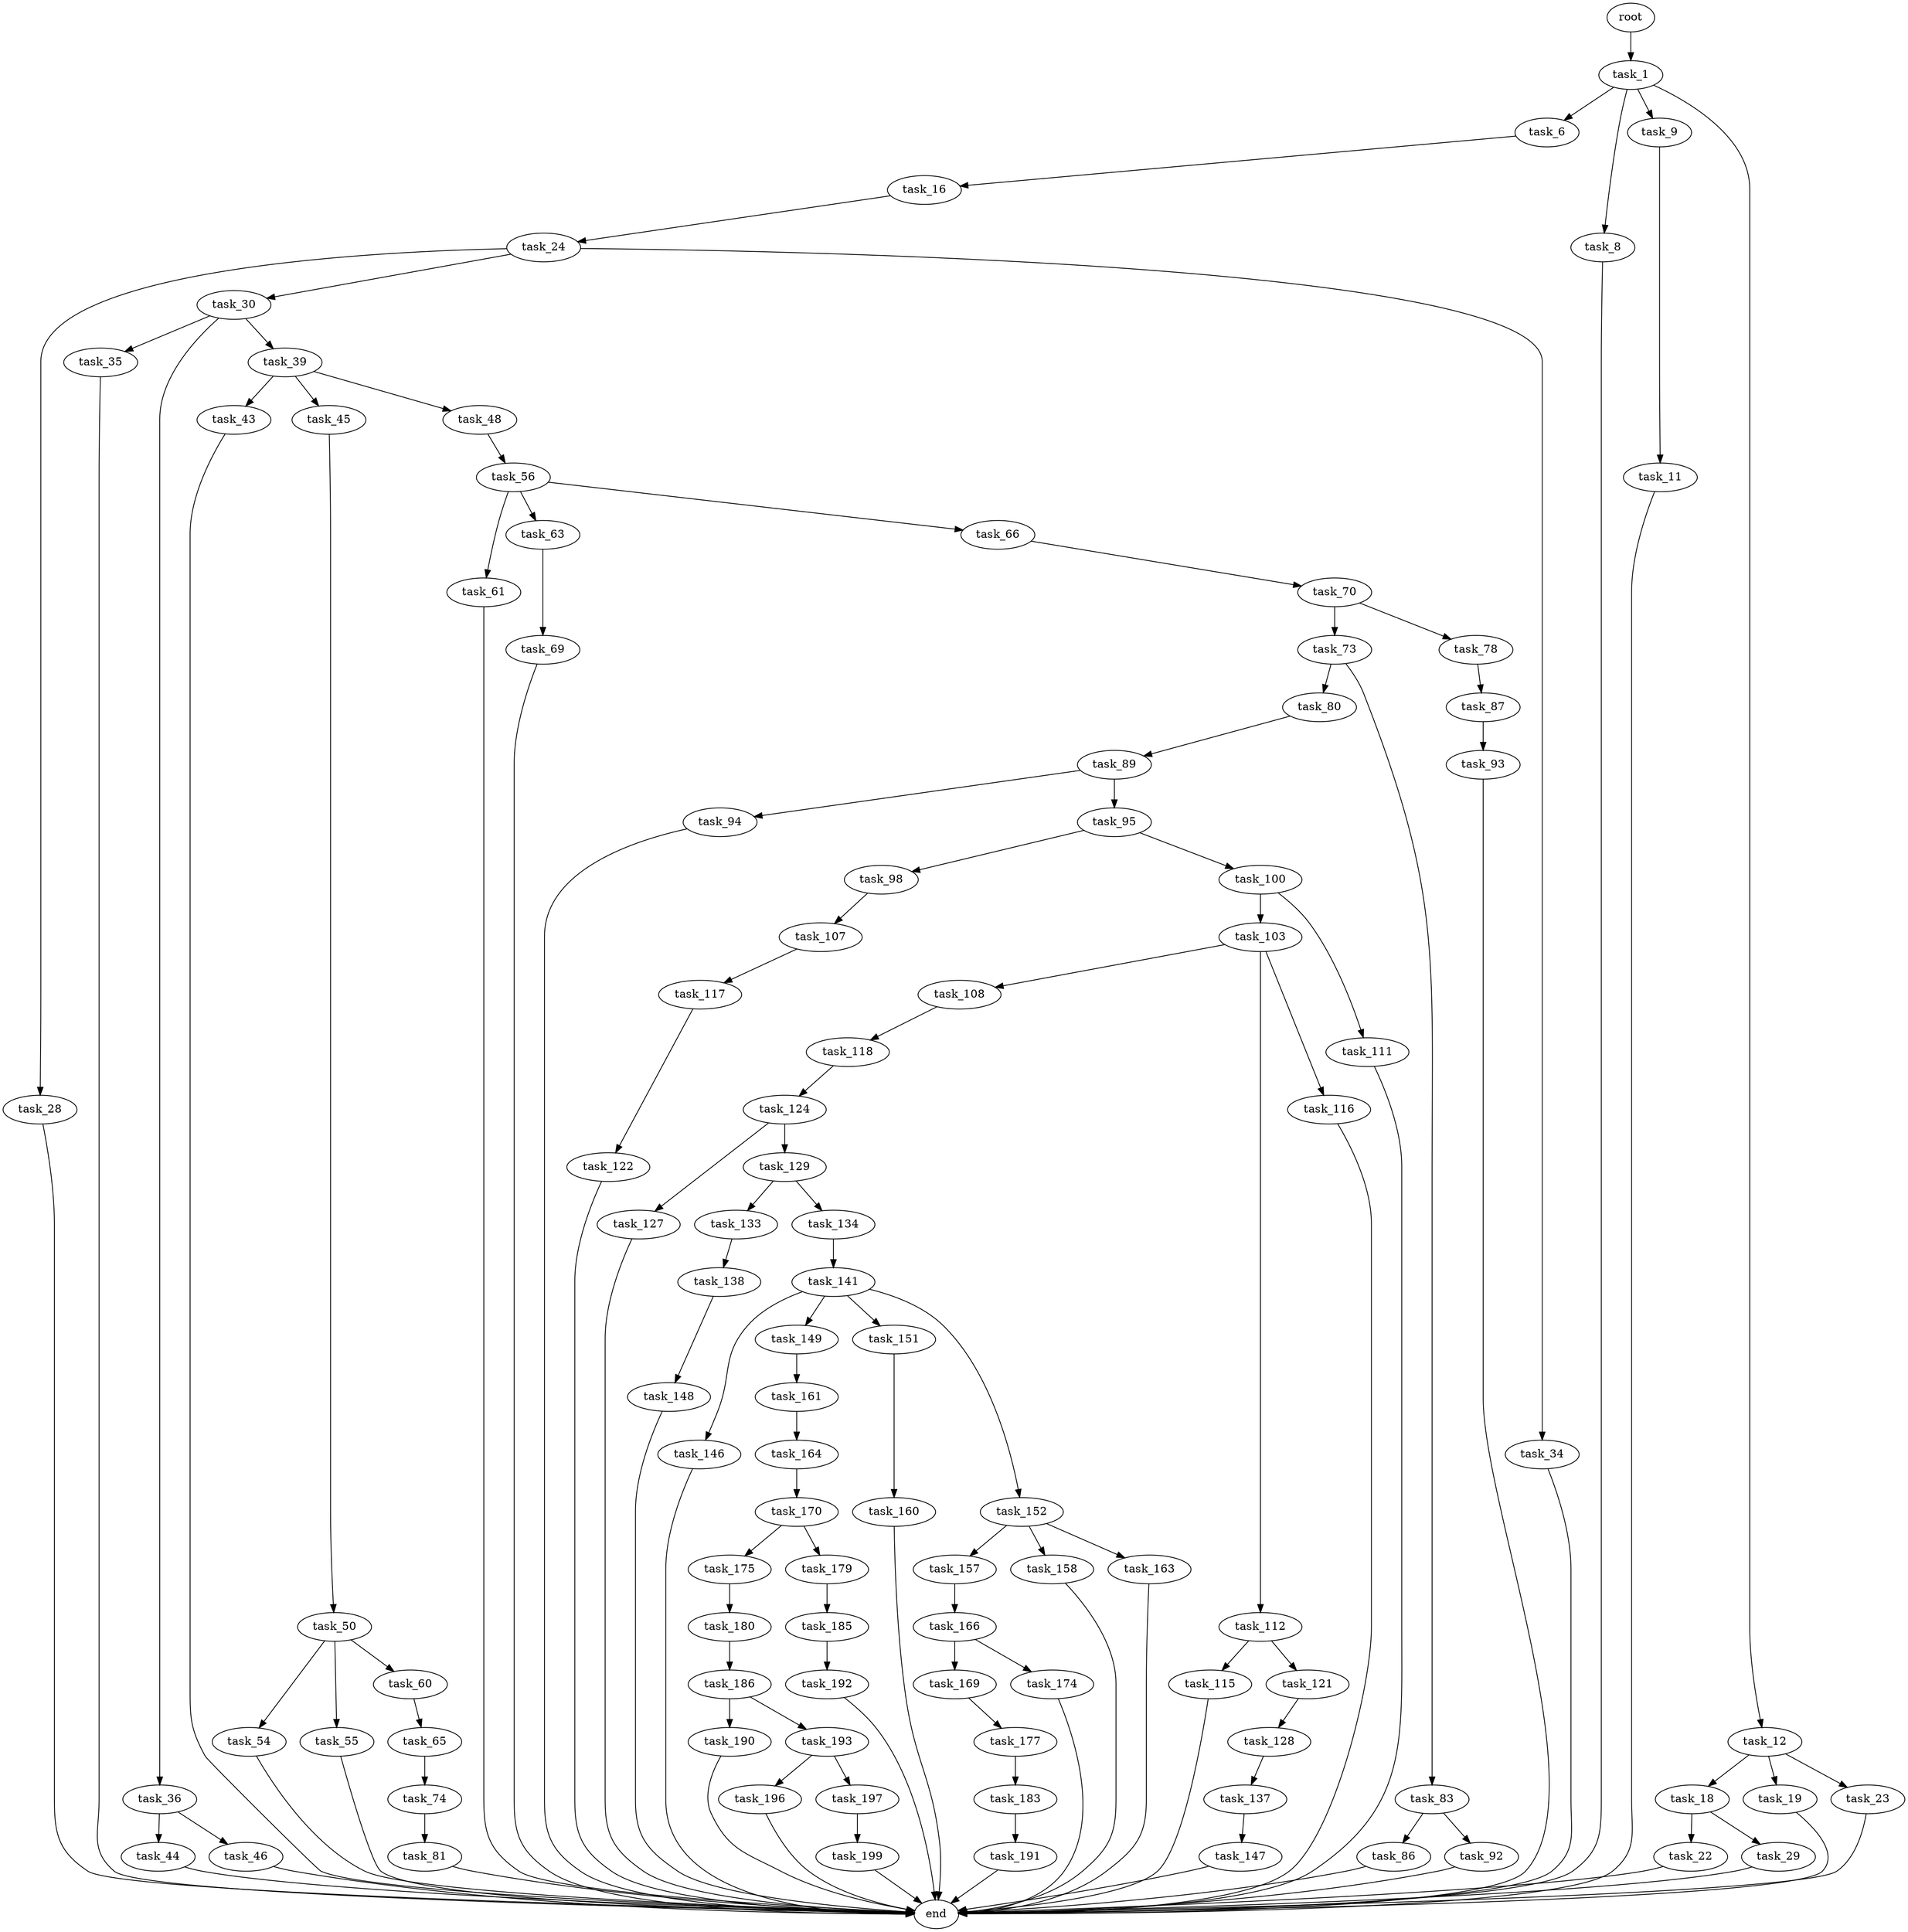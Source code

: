 digraph G {
  root [size="0.000000"];
  task_1 [size="514521740854.000000"];
  task_6 [size="8589934592.000000"];
  task_8 [size="368293445632.000000"];
  task_9 [size="68719476736.000000"];
  task_11 [size="6284877968.000000"];
  task_12 [size="28991029248.000000"];
  task_16 [size="58387671359.000000"];
  task_18 [size="1073741824000.000000"];
  task_19 [size="549755813888.000000"];
  task_22 [size="8589934592.000000"];
  task_23 [size="2825610151.000000"];
  task_24 [size="5770455596.000000"];
  task_28 [size="1831735996.000000"];
  task_29 [size="981001555449.000000"];
  task_30 [size="232358083243.000000"];
  task_34 [size="1073741824000.000000"];
  task_35 [size="35882864632.000000"];
  task_36 [size="170172081680.000000"];
  task_39 [size="2235886564.000000"];
  task_43 [size="134217728000.000000"];
  task_44 [size="549755813888.000000"];
  task_45 [size="4691596166.000000"];
  task_46 [size="153170358784.000000"];
  task_48 [size="240602706394.000000"];
  task_50 [size="68719476736.000000"];
  task_54 [size="24847919015.000000"];
  task_55 [size="200584838485.000000"];
  task_56 [size="11962580849.000000"];
  task_60 [size="1519840908.000000"];
  task_61 [size="368293445632.000000"];
  task_63 [size="782757789696.000000"];
  task_65 [size="1656635768.000000"];
  task_66 [size="12659575931.000000"];
  task_69 [size="5508462060.000000"];
  task_70 [size="11804177028.000000"];
  task_73 [size="23559966884.000000"];
  task_74 [size="782757789696.000000"];
  task_78 [size="368293445632.000000"];
  task_80 [size="715137608873.000000"];
  task_81 [size="483250105444.000000"];
  task_83 [size="1145198777206.000000"];
  task_86 [size="134217728000.000000"];
  task_87 [size="549755813888.000000"];
  task_89 [size="549755813888.000000"];
  task_92 [size="62430179483.000000"];
  task_93 [size="368293445632.000000"];
  task_94 [size="575163109945.000000"];
  task_95 [size="1911011356.000000"];
  task_98 [size="1107337072.000000"];
  task_100 [size="549755813888.000000"];
  task_103 [size="231928233984.000000"];
  task_107 [size="135574868454.000000"];
  task_108 [size="368293445632.000000"];
  task_111 [size="68719476736.000000"];
  task_112 [size="782757789696.000000"];
  task_115 [size="28991029248.000000"];
  task_116 [size="13066055799.000000"];
  task_117 [size="218708879359.000000"];
  task_118 [size="717322722.000000"];
  task_121 [size="2068940268.000000"];
  task_122 [size="134217728000.000000"];
  task_124 [size="427521000974.000000"];
  task_127 [size="335360581043.000000"];
  task_128 [size="7488480170.000000"];
  task_129 [size="287208816721.000000"];
  task_133 [size="187268812382.000000"];
  task_134 [size="231928233984.000000"];
  task_137 [size="7012036208.000000"];
  task_138 [size="143457615181.000000"];
  task_141 [size="549755813888.000000"];
  task_146 [size="4561073138.000000"];
  task_147 [size="316398524298.000000"];
  task_148 [size="549755813888.000000"];
  task_149 [size="314587007123.000000"];
  task_151 [size="368293445632.000000"];
  task_152 [size="782757789696.000000"];
  task_157 [size="68719476736.000000"];
  task_158 [size="4714859587.000000"];
  task_160 [size="535595429152.000000"];
  task_161 [size="28991029248.000000"];
  task_163 [size="2065819647.000000"];
  task_164 [size="230373943097.000000"];
  task_166 [size="87630169145.000000"];
  task_169 [size="549755813888.000000"];
  task_170 [size="1207787807.000000"];
  task_174 [size="134217728000.000000"];
  task_175 [size="701367884004.000000"];
  task_177 [size="17310973938.000000"];
  task_179 [size="112118092018.000000"];
  task_180 [size="3419416766.000000"];
  task_183 [size="132325418642.000000"];
  task_185 [size="11474951839.000000"];
  task_186 [size="80839949339.000000"];
  task_190 [size="1073741824000.000000"];
  task_191 [size="189278495314.000000"];
  task_192 [size="68719476736.000000"];
  task_193 [size="116339846750.000000"];
  task_196 [size="593655989773.000000"];
  task_197 [size="28991029248.000000"];
  task_199 [size="134217728000.000000"];
  end [size="0.000000"];

  root -> task_1 [size="1.000000"];
  task_1 -> task_6 [size="536870912.000000"];
  task_1 -> task_8 [size="536870912.000000"];
  task_1 -> task_9 [size="536870912.000000"];
  task_1 -> task_12 [size="536870912.000000"];
  task_6 -> task_16 [size="33554432.000000"];
  task_8 -> end [size="1.000000"];
  task_9 -> task_11 [size="134217728.000000"];
  task_11 -> end [size="1.000000"];
  task_12 -> task_18 [size="75497472.000000"];
  task_12 -> task_19 [size="75497472.000000"];
  task_12 -> task_23 [size="75497472.000000"];
  task_16 -> task_24 [size="75497472.000000"];
  task_18 -> task_22 [size="838860800.000000"];
  task_18 -> task_29 [size="838860800.000000"];
  task_19 -> end [size="1.000000"];
  task_22 -> end [size="1.000000"];
  task_23 -> end [size="1.000000"];
  task_24 -> task_28 [size="209715200.000000"];
  task_24 -> task_30 [size="209715200.000000"];
  task_24 -> task_34 [size="209715200.000000"];
  task_28 -> end [size="1.000000"];
  task_29 -> end [size="1.000000"];
  task_30 -> task_35 [size="209715200.000000"];
  task_30 -> task_36 [size="209715200.000000"];
  task_30 -> task_39 [size="209715200.000000"];
  task_34 -> end [size="1.000000"];
  task_35 -> end [size="1.000000"];
  task_36 -> task_44 [size="301989888.000000"];
  task_36 -> task_46 [size="301989888.000000"];
  task_39 -> task_43 [size="75497472.000000"];
  task_39 -> task_45 [size="75497472.000000"];
  task_39 -> task_48 [size="75497472.000000"];
  task_43 -> end [size="1.000000"];
  task_44 -> end [size="1.000000"];
  task_45 -> task_50 [size="134217728.000000"];
  task_46 -> end [size="1.000000"];
  task_48 -> task_56 [size="301989888.000000"];
  task_50 -> task_54 [size="134217728.000000"];
  task_50 -> task_55 [size="134217728.000000"];
  task_50 -> task_60 [size="134217728.000000"];
  task_54 -> end [size="1.000000"];
  task_55 -> end [size="1.000000"];
  task_56 -> task_61 [size="301989888.000000"];
  task_56 -> task_63 [size="301989888.000000"];
  task_56 -> task_66 [size="301989888.000000"];
  task_60 -> task_65 [size="33554432.000000"];
  task_61 -> end [size="1.000000"];
  task_63 -> task_69 [size="679477248.000000"];
  task_65 -> task_74 [size="33554432.000000"];
  task_66 -> task_70 [size="301989888.000000"];
  task_69 -> end [size="1.000000"];
  task_70 -> task_73 [size="33554432.000000"];
  task_70 -> task_78 [size="33554432.000000"];
  task_73 -> task_80 [size="679477248.000000"];
  task_73 -> task_83 [size="679477248.000000"];
  task_74 -> task_81 [size="679477248.000000"];
  task_78 -> task_87 [size="411041792.000000"];
  task_80 -> task_89 [size="536870912.000000"];
  task_81 -> end [size="1.000000"];
  task_83 -> task_86 [size="679477248.000000"];
  task_83 -> task_92 [size="679477248.000000"];
  task_86 -> end [size="1.000000"];
  task_87 -> task_93 [size="536870912.000000"];
  task_89 -> task_94 [size="536870912.000000"];
  task_89 -> task_95 [size="536870912.000000"];
  task_92 -> end [size="1.000000"];
  task_93 -> end [size="1.000000"];
  task_94 -> end [size="1.000000"];
  task_95 -> task_98 [size="33554432.000000"];
  task_95 -> task_100 [size="33554432.000000"];
  task_98 -> task_107 [size="75497472.000000"];
  task_100 -> task_103 [size="536870912.000000"];
  task_100 -> task_111 [size="536870912.000000"];
  task_103 -> task_108 [size="301989888.000000"];
  task_103 -> task_112 [size="301989888.000000"];
  task_103 -> task_116 [size="301989888.000000"];
  task_107 -> task_117 [size="134217728.000000"];
  task_108 -> task_118 [size="411041792.000000"];
  task_111 -> end [size="1.000000"];
  task_112 -> task_115 [size="679477248.000000"];
  task_112 -> task_121 [size="679477248.000000"];
  task_115 -> end [size="1.000000"];
  task_116 -> end [size="1.000000"];
  task_117 -> task_122 [size="209715200.000000"];
  task_118 -> task_124 [size="75497472.000000"];
  task_121 -> task_128 [size="33554432.000000"];
  task_122 -> end [size="1.000000"];
  task_124 -> task_127 [size="838860800.000000"];
  task_124 -> task_129 [size="838860800.000000"];
  task_127 -> end [size="1.000000"];
  task_128 -> task_137 [size="536870912.000000"];
  task_129 -> task_133 [size="301989888.000000"];
  task_129 -> task_134 [size="301989888.000000"];
  task_133 -> task_138 [size="134217728.000000"];
  task_134 -> task_141 [size="301989888.000000"];
  task_137 -> task_147 [size="134217728.000000"];
  task_138 -> task_148 [size="536870912.000000"];
  task_141 -> task_146 [size="536870912.000000"];
  task_141 -> task_149 [size="536870912.000000"];
  task_141 -> task_151 [size="536870912.000000"];
  task_141 -> task_152 [size="536870912.000000"];
  task_146 -> end [size="1.000000"];
  task_147 -> end [size="1.000000"];
  task_148 -> end [size="1.000000"];
  task_149 -> task_161 [size="209715200.000000"];
  task_151 -> task_160 [size="411041792.000000"];
  task_152 -> task_157 [size="679477248.000000"];
  task_152 -> task_158 [size="679477248.000000"];
  task_152 -> task_163 [size="679477248.000000"];
  task_157 -> task_166 [size="134217728.000000"];
  task_158 -> end [size="1.000000"];
  task_160 -> end [size="1.000000"];
  task_161 -> task_164 [size="75497472.000000"];
  task_163 -> end [size="1.000000"];
  task_164 -> task_170 [size="411041792.000000"];
  task_166 -> task_169 [size="209715200.000000"];
  task_166 -> task_174 [size="209715200.000000"];
  task_169 -> task_177 [size="536870912.000000"];
  task_170 -> task_175 [size="134217728.000000"];
  task_170 -> task_179 [size="134217728.000000"];
  task_174 -> end [size="1.000000"];
  task_175 -> task_180 [size="679477248.000000"];
  task_177 -> task_183 [size="301989888.000000"];
  task_179 -> task_185 [size="134217728.000000"];
  task_180 -> task_186 [size="75497472.000000"];
  task_183 -> task_191 [size="411041792.000000"];
  task_185 -> task_192 [size="301989888.000000"];
  task_186 -> task_190 [size="75497472.000000"];
  task_186 -> task_193 [size="75497472.000000"];
  task_190 -> end [size="1.000000"];
  task_191 -> end [size="1.000000"];
  task_192 -> end [size="1.000000"];
  task_193 -> task_196 [size="134217728.000000"];
  task_193 -> task_197 [size="134217728.000000"];
  task_196 -> end [size="1.000000"];
  task_197 -> task_199 [size="75497472.000000"];
  task_199 -> end [size="1.000000"];
}

